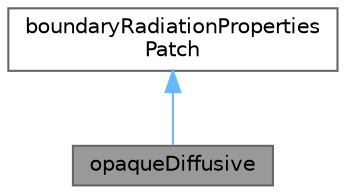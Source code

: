 digraph "opaqueDiffusive"
{
 // LATEX_PDF_SIZE
  bgcolor="transparent";
  edge [fontname=Helvetica,fontsize=10,labelfontname=Helvetica,labelfontsize=10];
  node [fontname=Helvetica,fontsize=10,shape=box,height=0.2,width=0.4];
  Node1 [id="Node000001",label="opaqueDiffusive",height=0.2,width=0.4,color="gray40", fillcolor="grey60", style="filled", fontcolor="black",tooltip="Radiation boundary model for opaque diffusive walls. It requires to specify a wallAbsorptionEmissionM..."];
  Node2 -> Node1 [id="edge1_Node000001_Node000002",dir="back",color="steelblue1",style="solid",tooltip=" "];
  Node2 [id="Node000002",label="boundaryRadiationProperties\lPatch",height=0.2,width=0.4,color="gray40", fillcolor="white", style="filled",URL="$classFoam_1_1radiation_1_1boundaryRadiationPropertiesPatch.html",tooltip=" "];
}
